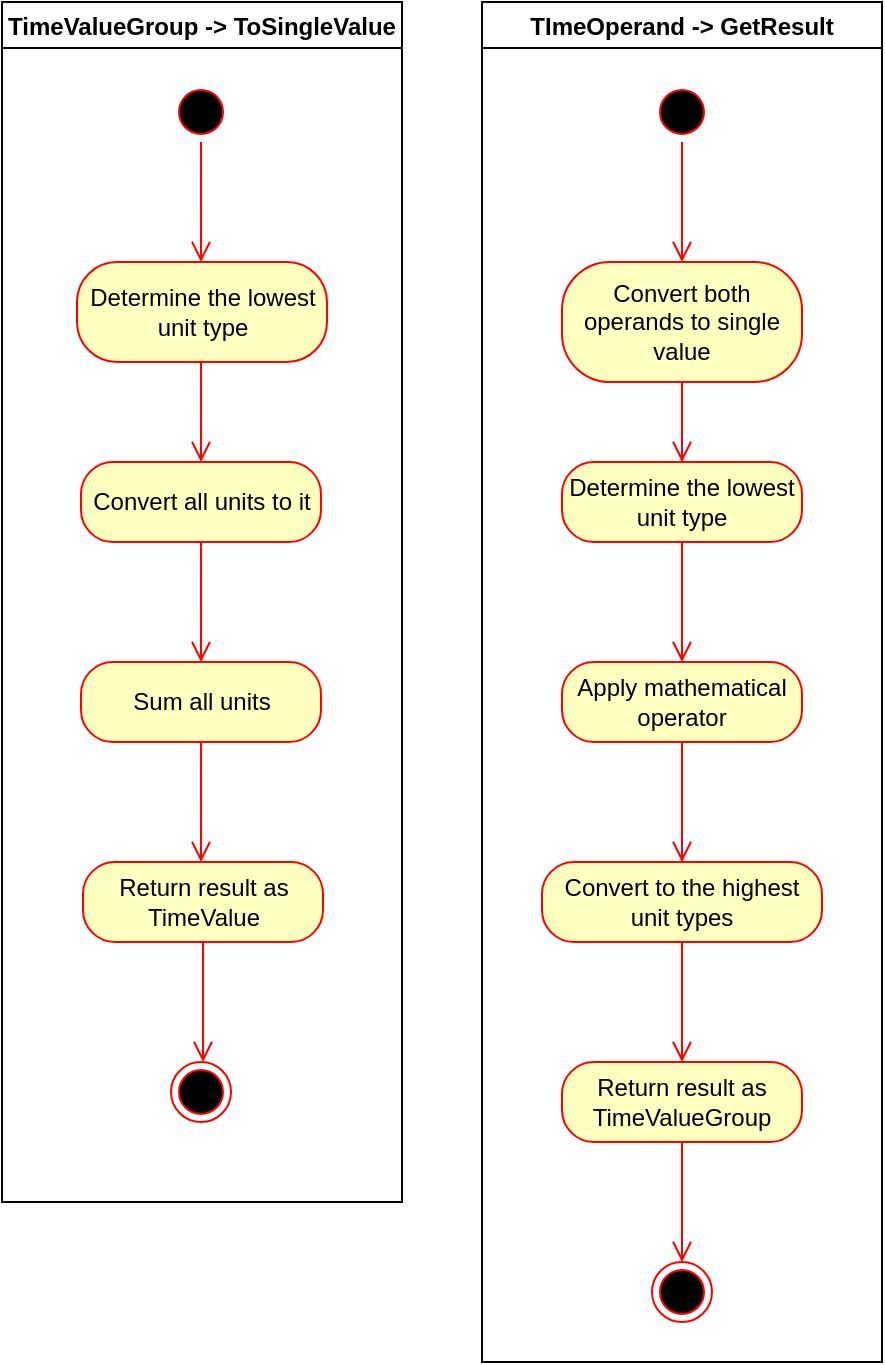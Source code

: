 <mxfile version="16.5.1" type="device"><diagram id="Mw8bZsbpJK_JNnk99w_6" name="Page-1"><mxGraphModel dx="1185" dy="721" grid="1" gridSize="10" guides="1" tooltips="1" connect="1" arrows="1" fold="1" page="1" pageScale="1" pageWidth="850" pageHeight="1100" math="0" shadow="0"><root><mxCell id="0"/><mxCell id="1" parent="0"/><mxCell id="2S8ej01t6kdcvJ0asDUT-6" value="TimeValueGroup -&gt; ToSingleValue" style="swimlane;" vertex="1" parent="1"><mxGeometry x="40" y="40" width="200" height="600" as="geometry"/></mxCell><mxCell id="2S8ej01t6kdcvJ0asDUT-7" value="" style="ellipse;html=1;shape=startState;fillColor=#000000;strokeColor=#ff0000;" vertex="1" parent="2S8ej01t6kdcvJ0asDUT-6"><mxGeometry x="84.5" y="40" width="30" height="30" as="geometry"/></mxCell><mxCell id="2S8ej01t6kdcvJ0asDUT-8" value="" style="edgeStyle=orthogonalEdgeStyle;html=1;verticalAlign=bottom;endArrow=open;endSize=8;strokeColor=#ff0000;rounded=0;" edge="1" source="2S8ej01t6kdcvJ0asDUT-7" parent="2S8ej01t6kdcvJ0asDUT-6"><mxGeometry relative="1" as="geometry"><mxPoint x="99.5" y="130" as="targetPoint"/></mxGeometry></mxCell><mxCell id="2S8ej01t6kdcvJ0asDUT-9" value="Determine the lowest unit type" style="rounded=1;whiteSpace=wrap;html=1;arcSize=40;fontColor=#000000;fillColor=#ffffc0;strokeColor=#ff0000;" vertex="1" parent="2S8ej01t6kdcvJ0asDUT-6"><mxGeometry x="37.5" y="130" width="125" height="50" as="geometry"/></mxCell><mxCell id="2S8ej01t6kdcvJ0asDUT-10" value="" style="edgeStyle=orthogonalEdgeStyle;html=1;verticalAlign=bottom;endArrow=open;endSize=8;strokeColor=#ff0000;rounded=0;" edge="1" source="2S8ej01t6kdcvJ0asDUT-9" parent="2S8ej01t6kdcvJ0asDUT-6"><mxGeometry relative="1" as="geometry"><mxPoint x="99.5" y="230" as="targetPoint"/></mxGeometry></mxCell><mxCell id="2S8ej01t6kdcvJ0asDUT-11" value="Convert all units to it" style="rounded=1;whiteSpace=wrap;html=1;arcSize=40;fontColor=#000000;fillColor=#ffffc0;strokeColor=#ff0000;" vertex="1" parent="2S8ej01t6kdcvJ0asDUT-6"><mxGeometry x="39.5" y="230" width="120" height="40" as="geometry"/></mxCell><mxCell id="2S8ej01t6kdcvJ0asDUT-12" value="" style="edgeStyle=orthogonalEdgeStyle;html=1;verticalAlign=bottom;endArrow=open;endSize=8;strokeColor=#ff0000;rounded=0;" edge="1" source="2S8ej01t6kdcvJ0asDUT-11" parent="2S8ej01t6kdcvJ0asDUT-6"><mxGeometry relative="1" as="geometry"><mxPoint x="99.5" y="330" as="targetPoint"/></mxGeometry></mxCell><mxCell id="2S8ej01t6kdcvJ0asDUT-13" value="Sum all units" style="rounded=1;whiteSpace=wrap;html=1;arcSize=40;fontColor=#000000;fillColor=#ffffc0;strokeColor=#ff0000;" vertex="1" parent="2S8ej01t6kdcvJ0asDUT-6"><mxGeometry x="39.5" y="330" width="120" height="40" as="geometry"/></mxCell><mxCell id="2S8ej01t6kdcvJ0asDUT-14" value="" style="edgeStyle=orthogonalEdgeStyle;html=1;verticalAlign=bottom;endArrow=open;endSize=8;strokeColor=#ff0000;rounded=0;" edge="1" source="2S8ej01t6kdcvJ0asDUT-13" parent="2S8ej01t6kdcvJ0asDUT-6"><mxGeometry relative="1" as="geometry"><mxPoint x="99.5" y="430" as="targetPoint"/></mxGeometry></mxCell><mxCell id="2S8ej01t6kdcvJ0asDUT-15" value="Return result as TimeValue" style="rounded=1;whiteSpace=wrap;html=1;arcSize=40;fontColor=#000000;fillColor=#ffffc0;strokeColor=#ff0000;" vertex="1" parent="2S8ej01t6kdcvJ0asDUT-6"><mxGeometry x="40.5" y="430" width="120" height="40" as="geometry"/></mxCell><mxCell id="2S8ej01t6kdcvJ0asDUT-16" value="" style="edgeStyle=orthogonalEdgeStyle;html=1;verticalAlign=bottom;endArrow=open;endSize=8;strokeColor=#ff0000;rounded=0;" edge="1" source="2S8ej01t6kdcvJ0asDUT-15" parent="2S8ej01t6kdcvJ0asDUT-6"><mxGeometry relative="1" as="geometry"><mxPoint x="100.5" y="530" as="targetPoint"/></mxGeometry></mxCell><mxCell id="2S8ej01t6kdcvJ0asDUT-17" value="" style="ellipse;html=1;shape=endState;fillColor=#000000;strokeColor=#ff0000;" vertex="1" parent="2S8ej01t6kdcvJ0asDUT-6"><mxGeometry x="84.5" y="530" width="30" height="30" as="geometry"/></mxCell><mxCell id="2S8ej01t6kdcvJ0asDUT-18" value="TImeOperand -&gt; GetResult" style="swimlane;" vertex="1" parent="1"><mxGeometry x="280" y="40" width="200" height="680" as="geometry"/></mxCell><mxCell id="2S8ej01t6kdcvJ0asDUT-19" value="" style="ellipse;html=1;shape=startState;fillColor=#000000;strokeColor=#ff0000;" vertex="1" parent="2S8ej01t6kdcvJ0asDUT-18"><mxGeometry x="85" y="40" width="30" height="30" as="geometry"/></mxCell><mxCell id="2S8ej01t6kdcvJ0asDUT-20" value="" style="edgeStyle=orthogonalEdgeStyle;html=1;verticalAlign=bottom;endArrow=open;endSize=8;strokeColor=#ff0000;rounded=0;" edge="1" source="2S8ej01t6kdcvJ0asDUT-19" parent="2S8ej01t6kdcvJ0asDUT-18"><mxGeometry relative="1" as="geometry"><mxPoint x="100" y="130" as="targetPoint"/></mxGeometry></mxCell><mxCell id="2S8ej01t6kdcvJ0asDUT-22" value="Convert both operands to single value" style="rounded=1;whiteSpace=wrap;html=1;arcSize=40;fontColor=#000000;fillColor=#ffffc0;strokeColor=#ff0000;" vertex="1" parent="2S8ej01t6kdcvJ0asDUT-18"><mxGeometry x="40" y="130" width="120" height="60" as="geometry"/></mxCell><mxCell id="2S8ej01t6kdcvJ0asDUT-23" value="" style="edgeStyle=orthogonalEdgeStyle;html=1;verticalAlign=bottom;endArrow=open;endSize=8;strokeColor=#ff0000;rounded=0;" edge="1" source="2S8ej01t6kdcvJ0asDUT-22" parent="2S8ej01t6kdcvJ0asDUT-18"><mxGeometry relative="1" as="geometry"><mxPoint x="100" y="230" as="targetPoint"/></mxGeometry></mxCell><mxCell id="2S8ej01t6kdcvJ0asDUT-24" value="Determine the lowest unit type" style="rounded=1;whiteSpace=wrap;html=1;arcSize=40;fontColor=#000000;fillColor=#ffffc0;strokeColor=#ff0000;" vertex="1" parent="2S8ej01t6kdcvJ0asDUT-18"><mxGeometry x="40" y="230" width="120" height="40" as="geometry"/></mxCell><mxCell id="2S8ej01t6kdcvJ0asDUT-25" value="" style="edgeStyle=orthogonalEdgeStyle;html=1;verticalAlign=bottom;endArrow=open;endSize=8;strokeColor=#ff0000;rounded=0;" edge="1" source="2S8ej01t6kdcvJ0asDUT-24" parent="2S8ej01t6kdcvJ0asDUT-18"><mxGeometry relative="1" as="geometry"><mxPoint x="100" y="330" as="targetPoint"/></mxGeometry></mxCell><mxCell id="2S8ej01t6kdcvJ0asDUT-26" value="Apply mathematical operator" style="rounded=1;whiteSpace=wrap;html=1;arcSize=40;fontColor=#000000;fillColor=#ffffc0;strokeColor=#ff0000;" vertex="1" parent="2S8ej01t6kdcvJ0asDUT-18"><mxGeometry x="40" y="330" width="120" height="40" as="geometry"/></mxCell><mxCell id="2S8ej01t6kdcvJ0asDUT-27" value="" style="edgeStyle=orthogonalEdgeStyle;html=1;verticalAlign=bottom;endArrow=open;endSize=8;strokeColor=#ff0000;rounded=0;" edge="1" source="2S8ej01t6kdcvJ0asDUT-26" parent="2S8ej01t6kdcvJ0asDUT-18"><mxGeometry relative="1" as="geometry"><mxPoint x="100" y="430" as="targetPoint"/></mxGeometry></mxCell><mxCell id="2S8ej01t6kdcvJ0asDUT-28" value="Convert to the highest unit types" style="rounded=1;whiteSpace=wrap;html=1;arcSize=40;fontColor=#000000;fillColor=#ffffc0;strokeColor=#ff0000;" vertex="1" parent="2S8ej01t6kdcvJ0asDUT-18"><mxGeometry x="30" y="430" width="140" height="40" as="geometry"/></mxCell><mxCell id="2S8ej01t6kdcvJ0asDUT-29" value="" style="edgeStyle=orthogonalEdgeStyle;html=1;verticalAlign=bottom;endArrow=open;endSize=8;strokeColor=#ff0000;rounded=0;" edge="1" source="2S8ej01t6kdcvJ0asDUT-28" parent="2S8ej01t6kdcvJ0asDUT-18"><mxGeometry relative="1" as="geometry"><mxPoint x="100" y="530" as="targetPoint"/></mxGeometry></mxCell><mxCell id="2S8ej01t6kdcvJ0asDUT-30" value="Return result as TimeValueGroup" style="rounded=1;whiteSpace=wrap;html=1;arcSize=40;fontColor=#000000;fillColor=#ffffc0;strokeColor=#ff0000;" vertex="1" parent="2S8ej01t6kdcvJ0asDUT-18"><mxGeometry x="40" y="530" width="120" height="40" as="geometry"/></mxCell><mxCell id="2S8ej01t6kdcvJ0asDUT-31" value="" style="edgeStyle=orthogonalEdgeStyle;html=1;verticalAlign=bottom;endArrow=open;endSize=8;strokeColor=#ff0000;rounded=0;" edge="1" source="2S8ej01t6kdcvJ0asDUT-30" parent="2S8ej01t6kdcvJ0asDUT-18"><mxGeometry relative="1" as="geometry"><mxPoint x="100" y="630" as="targetPoint"/></mxGeometry></mxCell><mxCell id="2S8ej01t6kdcvJ0asDUT-32" value="" style="ellipse;html=1;shape=endState;fillColor=#000000;strokeColor=#ff0000;" vertex="1" parent="2S8ej01t6kdcvJ0asDUT-18"><mxGeometry x="85" y="630" width="30" height="30" as="geometry"/></mxCell></root></mxGraphModel></diagram></mxfile>